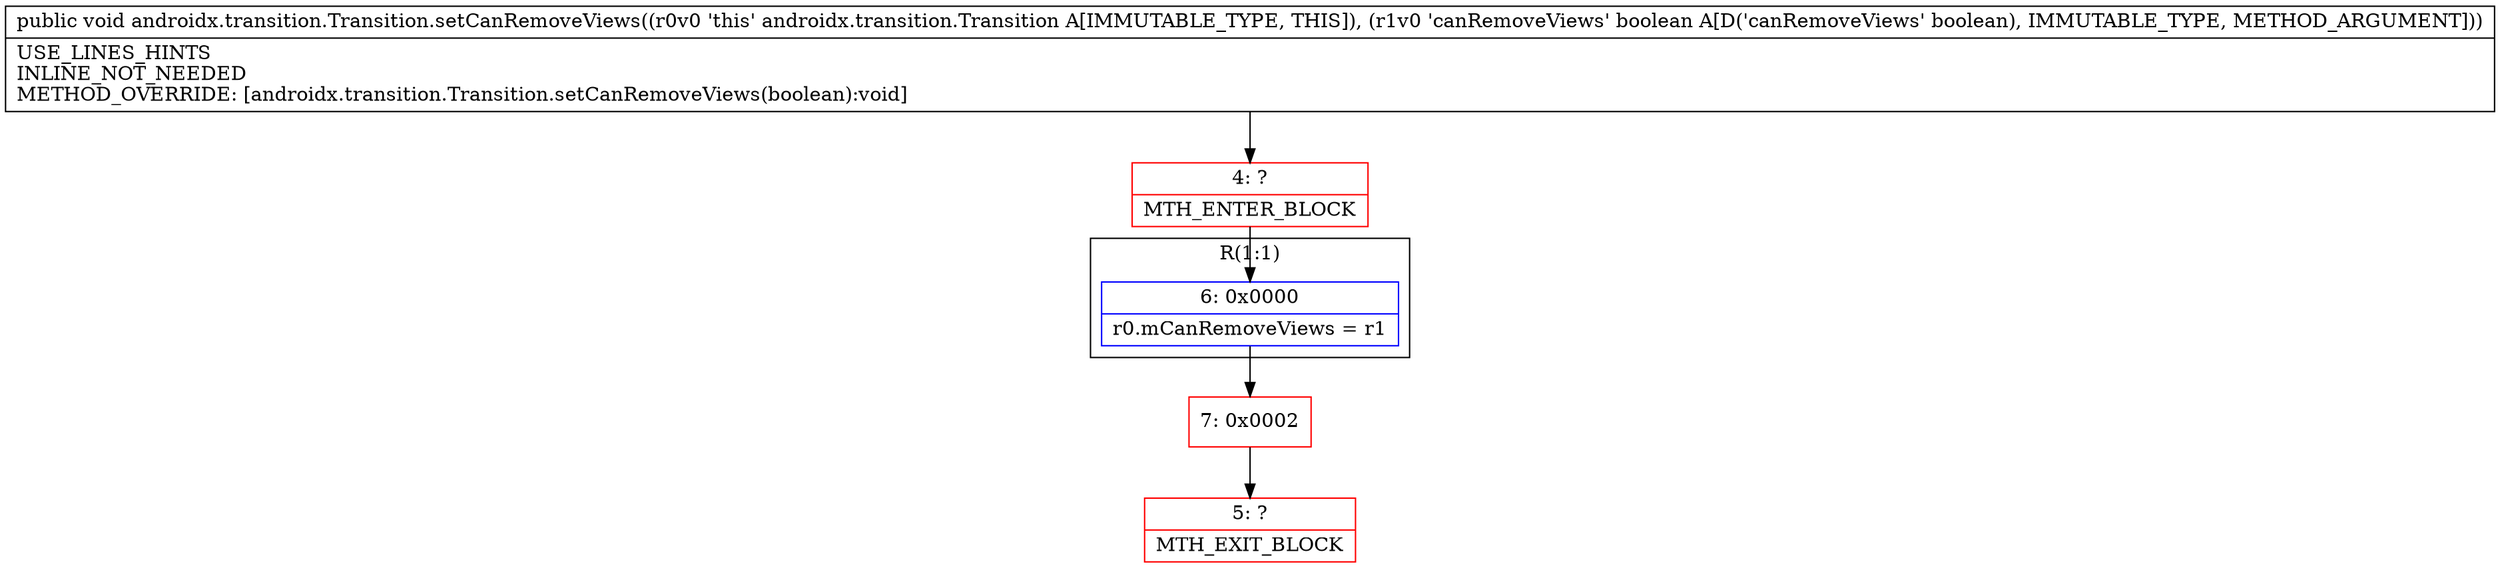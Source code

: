 digraph "CFG forandroidx.transition.Transition.setCanRemoveViews(Z)V" {
subgraph cluster_Region_284500651 {
label = "R(1:1)";
node [shape=record,color=blue];
Node_6 [shape=record,label="{6\:\ 0x0000|r0.mCanRemoveViews = r1\l}"];
}
Node_4 [shape=record,color=red,label="{4\:\ ?|MTH_ENTER_BLOCK\l}"];
Node_7 [shape=record,color=red,label="{7\:\ 0x0002}"];
Node_5 [shape=record,color=red,label="{5\:\ ?|MTH_EXIT_BLOCK\l}"];
MethodNode[shape=record,label="{public void androidx.transition.Transition.setCanRemoveViews((r0v0 'this' androidx.transition.Transition A[IMMUTABLE_TYPE, THIS]), (r1v0 'canRemoveViews' boolean A[D('canRemoveViews' boolean), IMMUTABLE_TYPE, METHOD_ARGUMENT]))  | USE_LINES_HINTS\lINLINE_NOT_NEEDED\lMETHOD_OVERRIDE: [androidx.transition.Transition.setCanRemoveViews(boolean):void]\l}"];
MethodNode -> Node_4;Node_6 -> Node_7;
Node_4 -> Node_6;
Node_7 -> Node_5;
}

